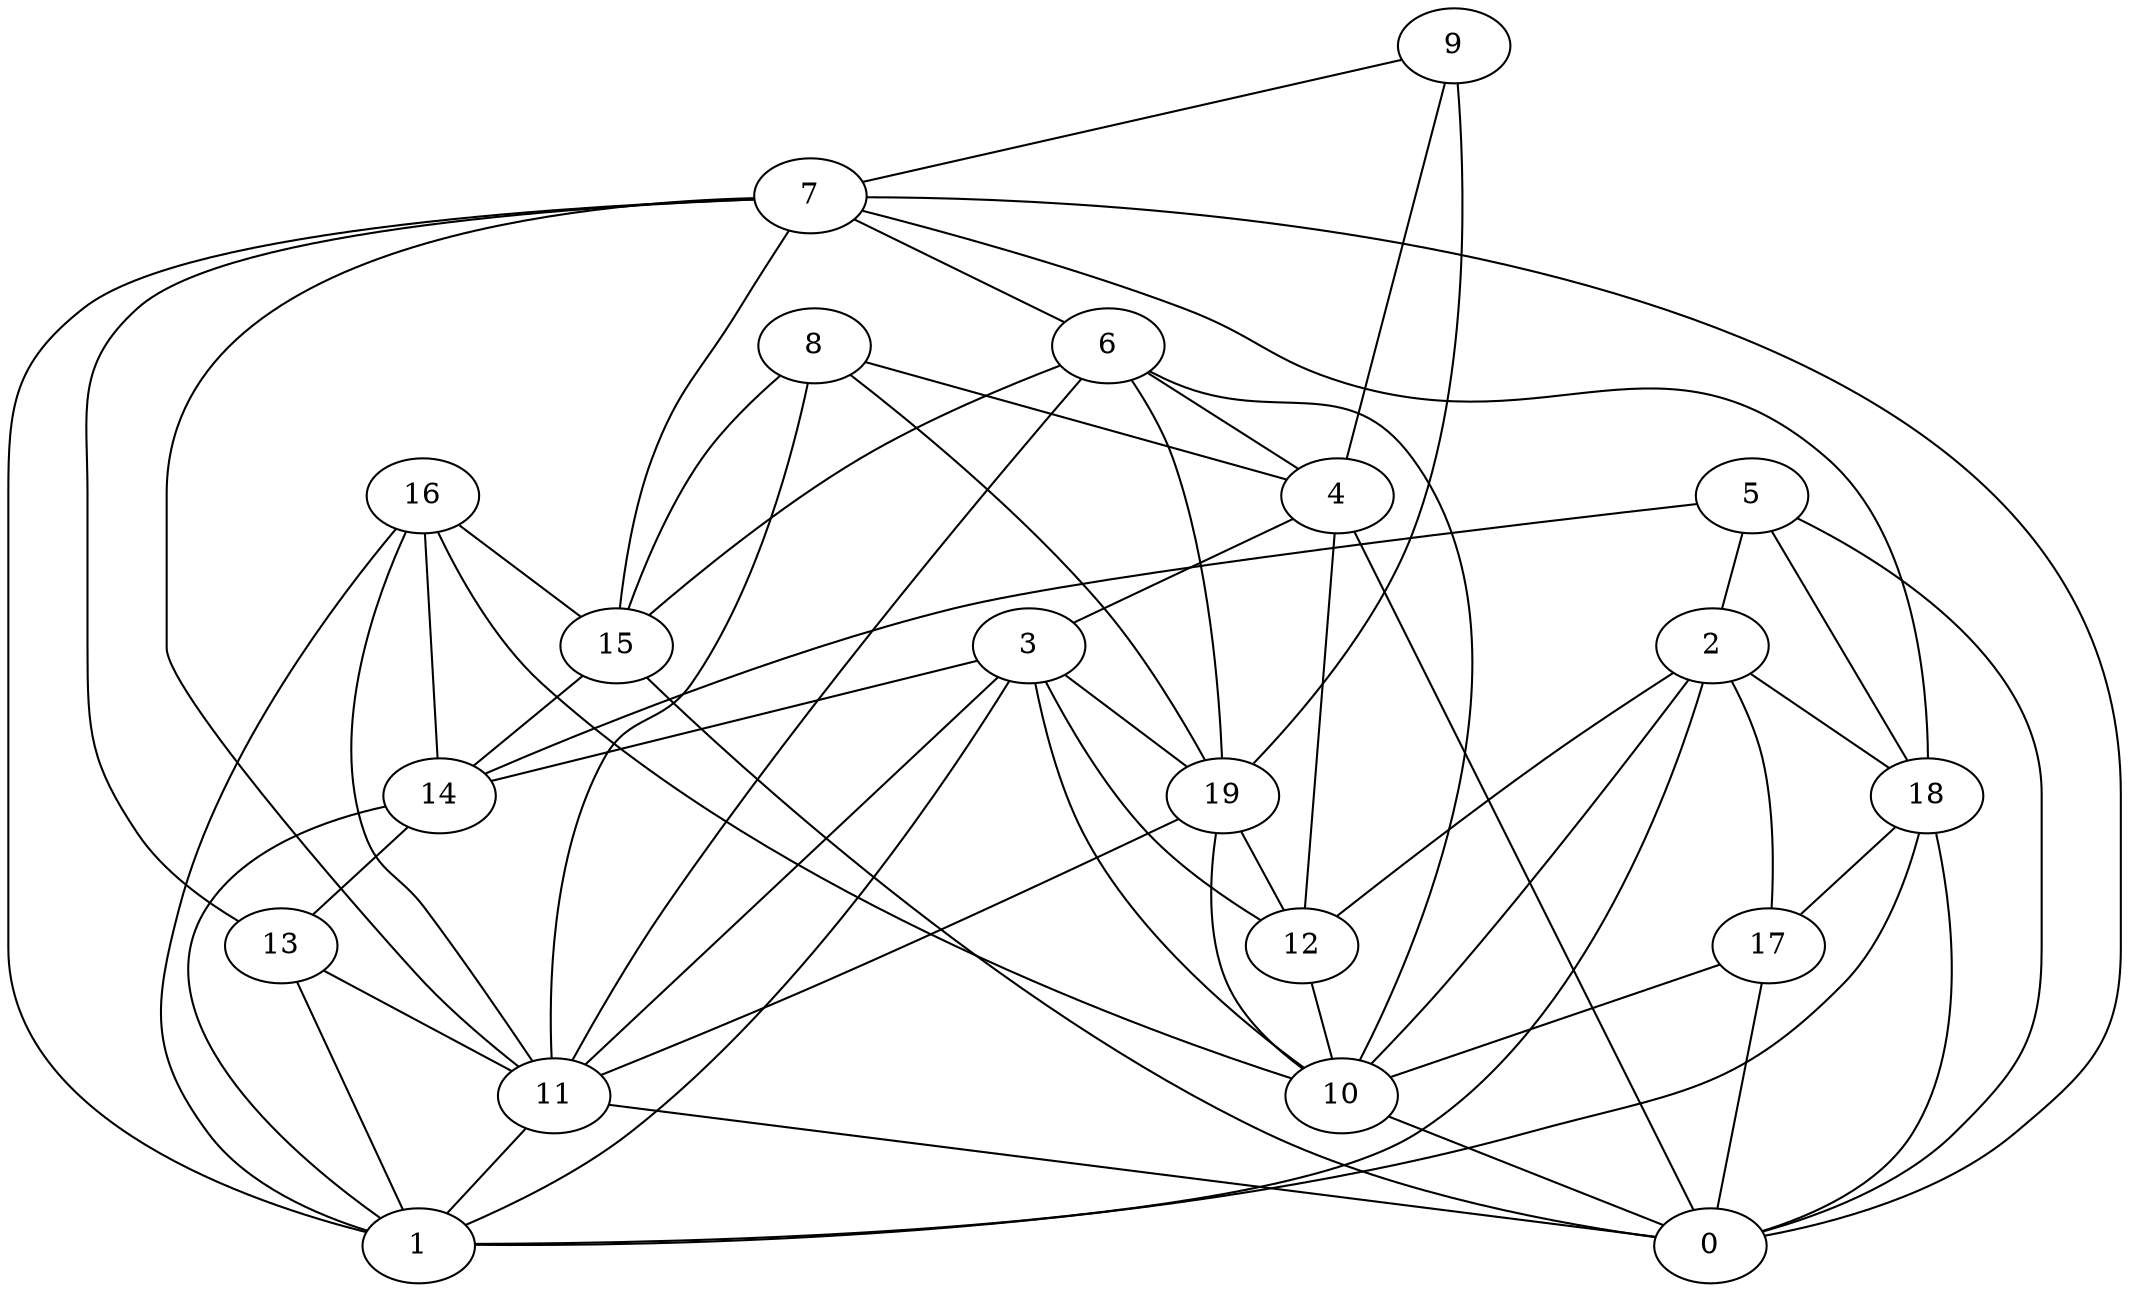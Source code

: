 digraph GG_graph {

subgraph G_graph {
edge [color = black]
"8" -> "11" [dir = none]
"8" -> "19" [dir = none]
"4" -> "0" [dir = none]
"4" -> "12" [dir = none]
"6" -> "11" [dir = none]
"6" -> "10" [dir = none]
"19" -> "11" [dir = none]
"19" -> "12" [dir = none]
"12" -> "10" [dir = none]
"2" -> "12" [dir = none]
"2" -> "17" [dir = none]
"2" -> "10" [dir = none]
"10" -> "0" [dir = none]
"9" -> "19" [dir = none]
"9" -> "4" [dir = none]
"5" -> "18" [dir = none]
"5" -> "14" [dir = none]
"5" -> "0" [dir = none]
"17" -> "0" [dir = none]
"17" -> "10" [dir = none]
"7" -> "13" [dir = none]
"7" -> "11" [dir = none]
"7" -> "15" [dir = none]
"7" -> "0" [dir = none]
"7" -> "1" [dir = none]
"15" -> "14" [dir = none]
"13" -> "1" [dir = none]
"13" -> "11" [dir = none]
"18" -> "1" [dir = none]
"18" -> "0" [dir = none]
"18" -> "17" [dir = none]
"14" -> "1" [dir = none]
"14" -> "13" [dir = none]
"3" -> "1" [dir = none]
"3" -> "14" [dir = none]
"3" -> "12" [dir = none]
"16" -> "10" [dir = none]
"16" -> "15" [dir = none]
"4" -> "3" [dir = none]
"16" -> "14" [dir = none]
"7" -> "6" [dir = none]
"6" -> "19" [dir = none]
"6" -> "15" [dir = none]
"16" -> "1" [dir = none]
"7" -> "18" [dir = none]
"3" -> "11" [dir = none]
"2" -> "1" [dir = none]
"8" -> "15" [dir = none]
"19" -> "10" [dir = none]
"2" -> "18" [dir = none]
"6" -> "4" [dir = none]
"3" -> "10" [dir = none]
"3" -> "19" [dir = none]
"5" -> "2" [dir = none]
"11" -> "1" [dir = none]
"8" -> "4" [dir = none]
"15" -> "0" [dir = none]
"9" -> "7" [dir = none]
"11" -> "0" [dir = none]
"16" -> "11" [dir = none]
}

}
